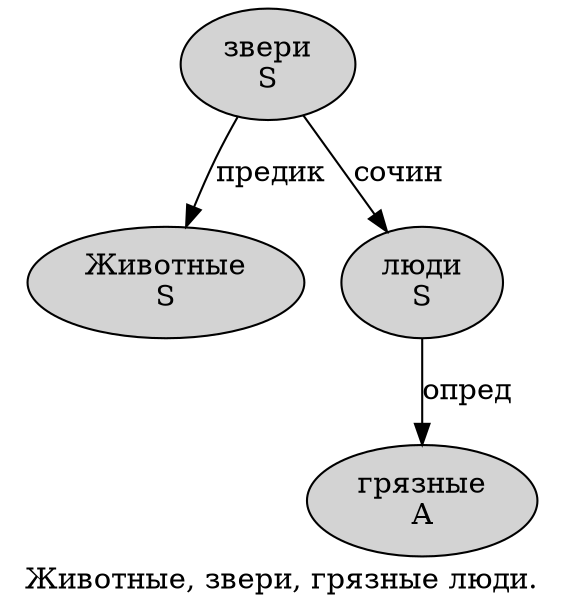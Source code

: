 digraph SENTENCE_3155 {
	graph [label="Животные, звери, грязные люди."]
	node [style=filled]
		0 [label="Животные
S" color="" fillcolor=lightgray penwidth=1 shape=ellipse]
		2 [label="звери
S" color="" fillcolor=lightgray penwidth=1 shape=ellipse]
		4 [label="грязные
A" color="" fillcolor=lightgray penwidth=1 shape=ellipse]
		5 [label="люди
S" color="" fillcolor=lightgray penwidth=1 shape=ellipse]
			2 -> 0 [label="предик"]
			2 -> 5 [label="сочин"]
			5 -> 4 [label="опред"]
}